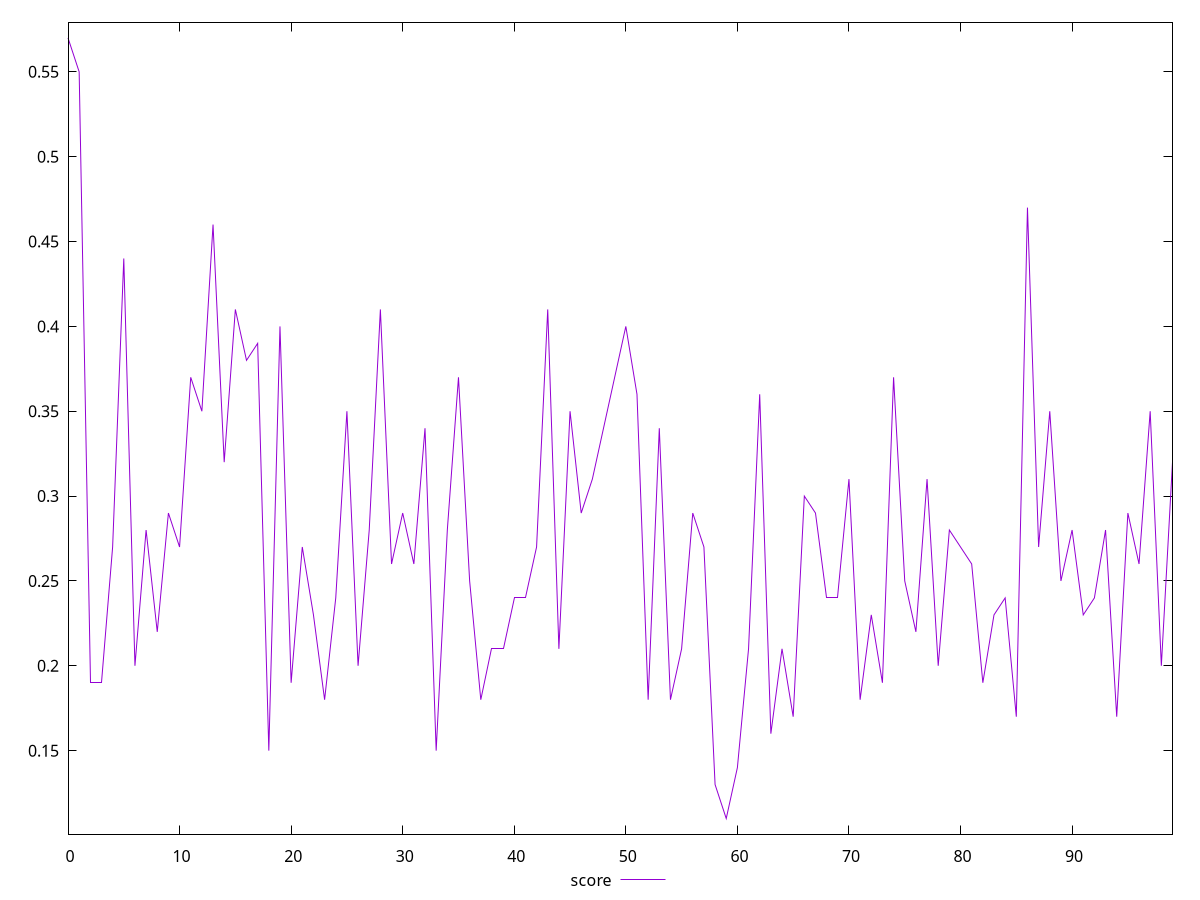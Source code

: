 reset

$score <<EOF
0 0.57
1 0.55
2 0.19
3 0.19
4 0.27
5 0.44
6 0.2
7 0.28
8 0.22
9 0.29
10 0.27
11 0.37
12 0.35
13 0.46
14 0.32
15 0.41
16 0.38
17 0.39
18 0.15
19 0.4
20 0.19
21 0.27
22 0.23
23 0.18
24 0.24
25 0.35
26 0.2
27 0.28
28 0.41
29 0.26
30 0.29
31 0.26
32 0.34
33 0.15
34 0.28
35 0.37
36 0.25
37 0.18
38 0.21
39 0.21
40 0.24
41 0.24
42 0.27
43 0.41
44 0.21
45 0.35
46 0.29
47 0.31
48 0.34
49 0.37
50 0.4
51 0.36
52 0.18
53 0.34
54 0.18
55 0.21
56 0.29
57 0.27
58 0.13
59 0.11
60 0.14
61 0.21
62 0.36
63 0.16
64 0.21
65 0.17
66 0.3
67 0.29
68 0.24
69 0.24
70 0.31
71 0.18
72 0.23
73 0.19
74 0.37
75 0.25
76 0.22
77 0.31
78 0.2
79 0.28
80 0.27
81 0.26
82 0.19
83 0.23
84 0.24
85 0.17
86 0.47
87 0.27
88 0.35
89 0.25
90 0.28
91 0.23
92 0.24
93 0.28
94 0.17
95 0.29
96 0.26
97 0.35
98 0.2
99 0.32
EOF

set key outside below
set xrange [0:99]
set yrange [0.1008:0.5791999999999999]
set trange [0.1008:0.5791999999999999]
set terminal svg size 640, 500 enhanced background rgb 'white'
set output "report/report_00029_2021-02-24T13-36-40.390Z/mainthread-work-breakdown/samples/astro/score/values.svg"

plot $score title "score" with line

reset

